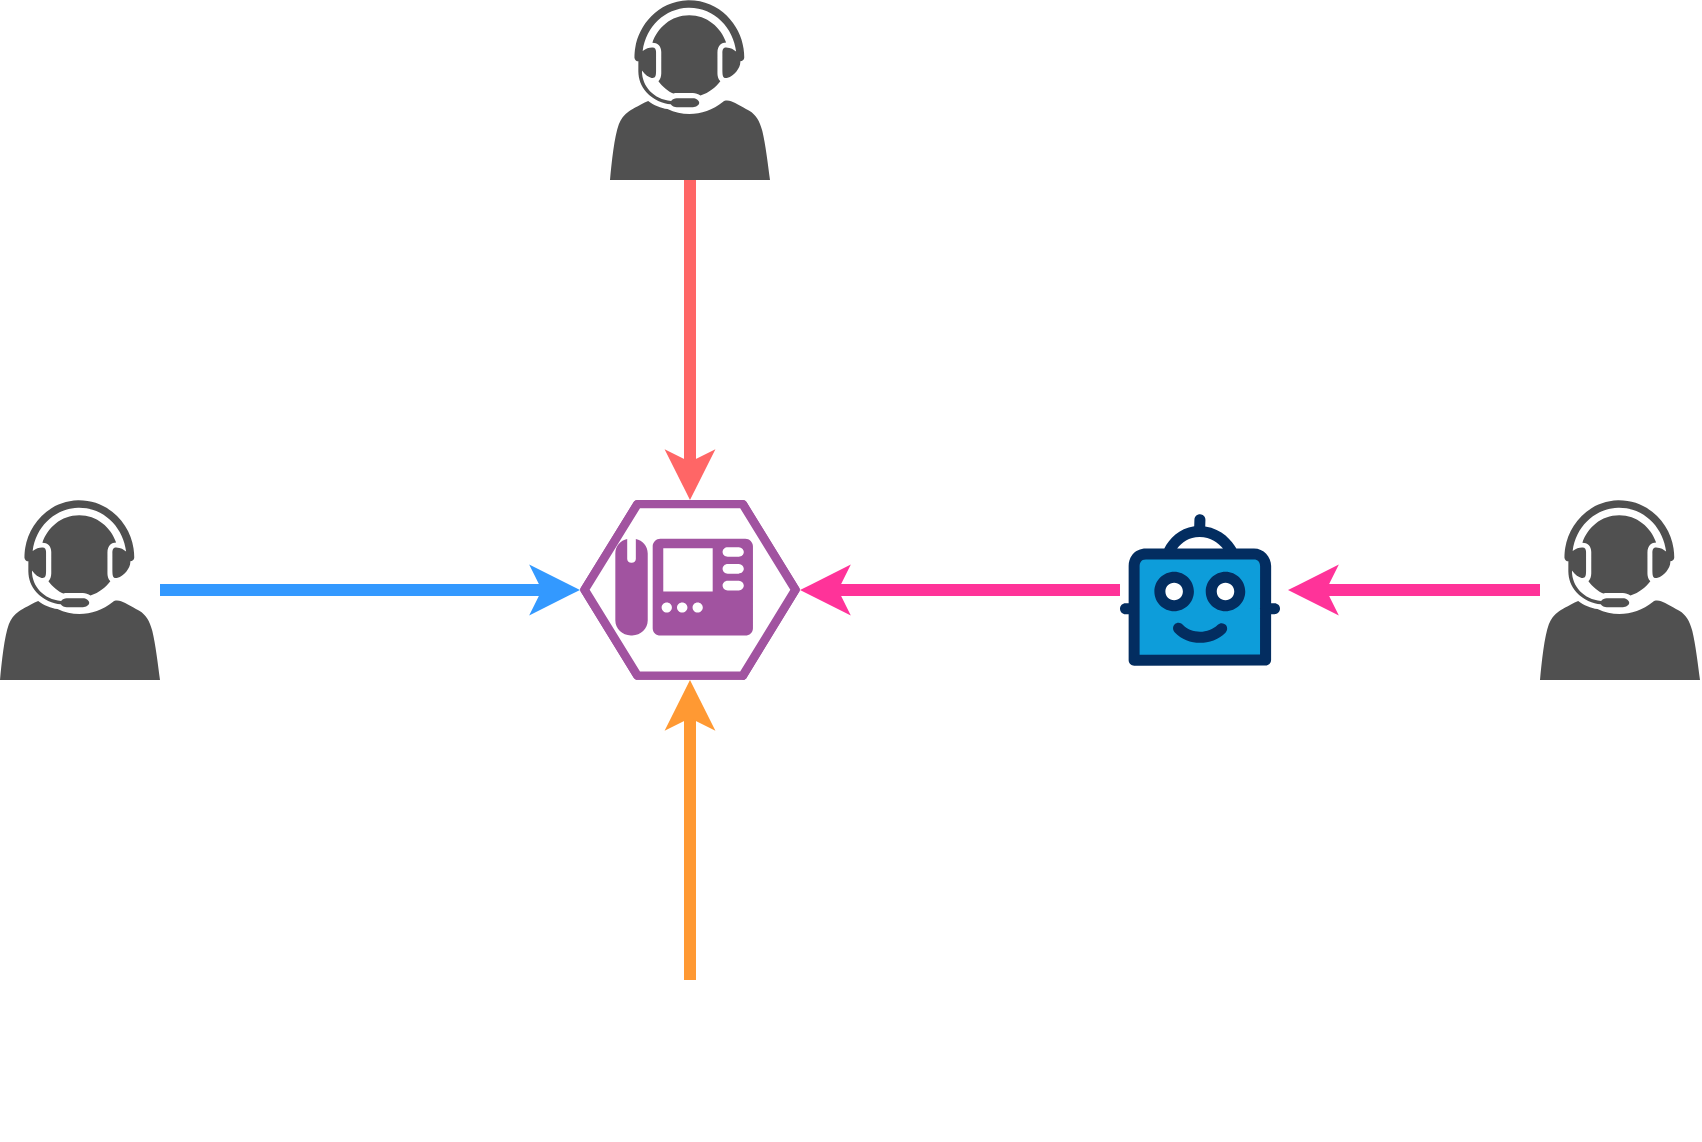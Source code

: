 <mxfile version="22.0.8" type="github">
  <diagram name="第 1 页" id="I5vmAxsKrM3oIu-w4Qc6">
    <mxGraphModel dx="1434" dy="1590" grid="1" gridSize="10" guides="1" tooltips="1" connect="1" arrows="1" fold="1" page="0" pageScale="1" pageWidth="827" pageHeight="1169" math="0" shadow="0">
      <root>
        <mxCell id="0" />
        <mxCell id="1" parent="0" />
        <mxCell id="kVRhlrWW7srU3xCj6tED-6" value="" style="verticalLabelPosition=bottom;sketch=0;html=1;fillColor=#A153A0;strokeColor=#ffffff;verticalAlign=top;align=center;points=[[0,0.5,0],[0.125,0.25,0],[0.25,0,0],[0.5,0,0],[0.75,0,0],[0.875,0.25,0],[1,0.5,0],[0.875,0.75,0],[0.75,1,0],[0.5,1,0],[0.125,0.75,0]];pointerEvents=1;shape=mxgraph.cisco_safe.compositeIcon;bgIcon=mxgraph.cisco_safe.design.blank_device;resIcon=mxgraph.cisco_safe.design.call_manager;" vertex="1" parent="1">
          <mxGeometry x="520" y="-360" width="110" height="90" as="geometry" />
        </mxCell>
        <mxCell id="kVRhlrWW7srU3xCj6tED-13" value="" style="shape=image;html=1;verticalAlign=top;verticalLabelPosition=bottom;labelBackgroundColor=#ffffff;imageAspect=0;aspect=fixed;image=https://cdn4.iconfinder.com/data/icons/aiga-symbol-signs/613/aiga_telephone_bg-128.png" vertex="1" parent="1">
          <mxGeometry x="535" y="-120" width="80" height="80" as="geometry" />
        </mxCell>
        <mxCell id="kVRhlrWW7srU3xCj6tED-17" value="" style="verticalLabelPosition=bottom;aspect=fixed;html=1;shape=mxgraph.salesforce.bots;" vertex="1" parent="1">
          <mxGeometry x="790" y="-353" width="80" height="76" as="geometry" />
        </mxCell>
        <mxCell id="kVRhlrWW7srU3xCj6tED-18" value="" style="sketch=0;pointerEvents=1;shadow=0;dashed=0;html=1;strokeColor=none;fillColor=#505050;labelPosition=center;verticalLabelPosition=bottom;verticalAlign=top;outlineConnect=0;align=center;shape=mxgraph.office.users.call_center_agent;" vertex="1" parent="1">
          <mxGeometry x="535" y="-610" width="80" height="90" as="geometry" />
        </mxCell>
        <mxCell id="kVRhlrWW7srU3xCj6tED-20" style="edgeStyle=orthogonalEdgeStyle;rounded=0;orthogonalLoop=1;jettySize=auto;html=1;entryX=0.5;entryY=0;entryDx=0;entryDy=0;entryPerimeter=0;strokeWidth=6;strokeColor=#FF6666;" edge="1" parent="1" source="kVRhlrWW7srU3xCj6tED-18" target="kVRhlrWW7srU3xCj6tED-6">
          <mxGeometry relative="1" as="geometry" />
        </mxCell>
        <mxCell id="kVRhlrWW7srU3xCj6tED-21" value="" style="sketch=0;pointerEvents=1;shadow=0;dashed=0;html=1;strokeColor=none;fillColor=#505050;labelPosition=center;verticalLabelPosition=bottom;verticalAlign=top;outlineConnect=0;align=center;shape=mxgraph.office.users.call_center_agent;" vertex="1" parent="1">
          <mxGeometry x="1000" y="-360" width="80" height="90" as="geometry" />
        </mxCell>
        <mxCell id="kVRhlrWW7srU3xCj6tED-23" style="edgeStyle=orthogonalEdgeStyle;rounded=0;orthogonalLoop=1;jettySize=auto;html=1;entryX=1;entryY=0.5;entryDx=0;entryDy=0;entryPerimeter=0;strokeColor=#FF3399;strokeWidth=6;" edge="1" parent="1" source="kVRhlrWW7srU3xCj6tED-17" target="kVRhlrWW7srU3xCj6tED-6">
          <mxGeometry relative="1" as="geometry" />
        </mxCell>
        <mxCell id="kVRhlrWW7srU3xCj6tED-24" style="edgeStyle=orthogonalEdgeStyle;rounded=0;orthogonalLoop=1;jettySize=auto;html=1;entryX=0.5;entryY=1;entryDx=0;entryDy=0;entryPerimeter=0;strokeColor=#FF9933;strokeWidth=6;" edge="1" parent="1" source="kVRhlrWW7srU3xCj6tED-13" target="kVRhlrWW7srU3xCj6tED-6">
          <mxGeometry relative="1" as="geometry" />
        </mxCell>
        <mxCell id="kVRhlrWW7srU3xCj6tED-31" style="edgeStyle=orthogonalEdgeStyle;rounded=0;orthogonalLoop=1;jettySize=auto;html=1;entryX=1.05;entryY=0.5;entryDx=0;entryDy=0;entryPerimeter=0;strokeWidth=6;strokeColor=#FF3399;" edge="1" parent="1" source="kVRhlrWW7srU3xCj6tED-21" target="kVRhlrWW7srU3xCj6tED-17">
          <mxGeometry relative="1" as="geometry" />
        </mxCell>
        <mxCell id="kVRhlrWW7srU3xCj6tED-32" value="" style="sketch=0;pointerEvents=1;shadow=0;dashed=0;html=1;strokeColor=none;fillColor=#505050;labelPosition=center;verticalLabelPosition=bottom;verticalAlign=top;outlineConnect=0;align=center;shape=mxgraph.office.users.call_center_agent;" vertex="1" parent="1">
          <mxGeometry x="230" y="-360" width="80" height="90" as="geometry" />
        </mxCell>
        <mxCell id="kVRhlrWW7srU3xCj6tED-33" style="edgeStyle=orthogonalEdgeStyle;rounded=0;orthogonalLoop=1;jettySize=auto;html=1;entryX=0;entryY=0.5;entryDx=0;entryDy=0;entryPerimeter=0;strokeWidth=6;strokeColor=#3399FF;" edge="1" parent="1" source="kVRhlrWW7srU3xCj6tED-32" target="kVRhlrWW7srU3xCj6tED-6">
          <mxGeometry relative="1" as="geometry" />
        </mxCell>
      </root>
    </mxGraphModel>
  </diagram>
</mxfile>
